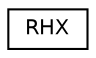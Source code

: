 digraph "Graphical Class Hierarchy"
{
 // LATEX_PDF_SIZE
  edge [fontname="Helvetica",fontsize="10",labelfontname="Helvetica",labelfontsize="10"];
  node [fontname="Helvetica",fontsize="10",shape=record];
  rankdir="LR";
  Node0 [label="RHX",height=0.2,width=0.4,color="black", fillcolor="white", style="filled",URL="$class_r_h_x.html",tooltip="A Rijndael cipher using either standard modes, or extended modes of operation using a HKDF(SHA2) or c..."];
}
